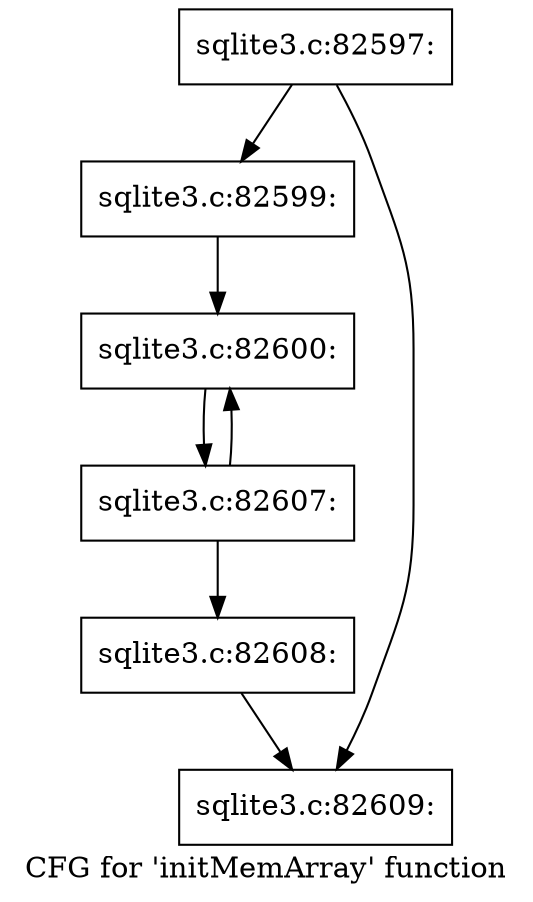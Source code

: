digraph "CFG for 'initMemArray' function" {
	label="CFG for 'initMemArray' function";

	Node0x55c0f8629a50 [shape=record,label="{sqlite3.c:82597:}"];
	Node0x55c0f8629a50 -> Node0x55c0f86303d0;
	Node0x55c0f8629a50 -> Node0x55c0f8630420;
	Node0x55c0f86303d0 [shape=record,label="{sqlite3.c:82599:}"];
	Node0x55c0f86303d0 -> Node0x55c0f8630780;
	Node0x55c0f8630780 [shape=record,label="{sqlite3.c:82600:}"];
	Node0x55c0f8630780 -> Node0x55c0f8630730;
	Node0x55c0f8630730 [shape=record,label="{sqlite3.c:82607:}"];
	Node0x55c0f8630730 -> Node0x55c0f8630780;
	Node0x55c0f8630730 -> Node0x55c0f86306e0;
	Node0x55c0f86306e0 [shape=record,label="{sqlite3.c:82608:}"];
	Node0x55c0f86306e0 -> Node0x55c0f8630420;
	Node0x55c0f8630420 [shape=record,label="{sqlite3.c:82609:}"];
}
